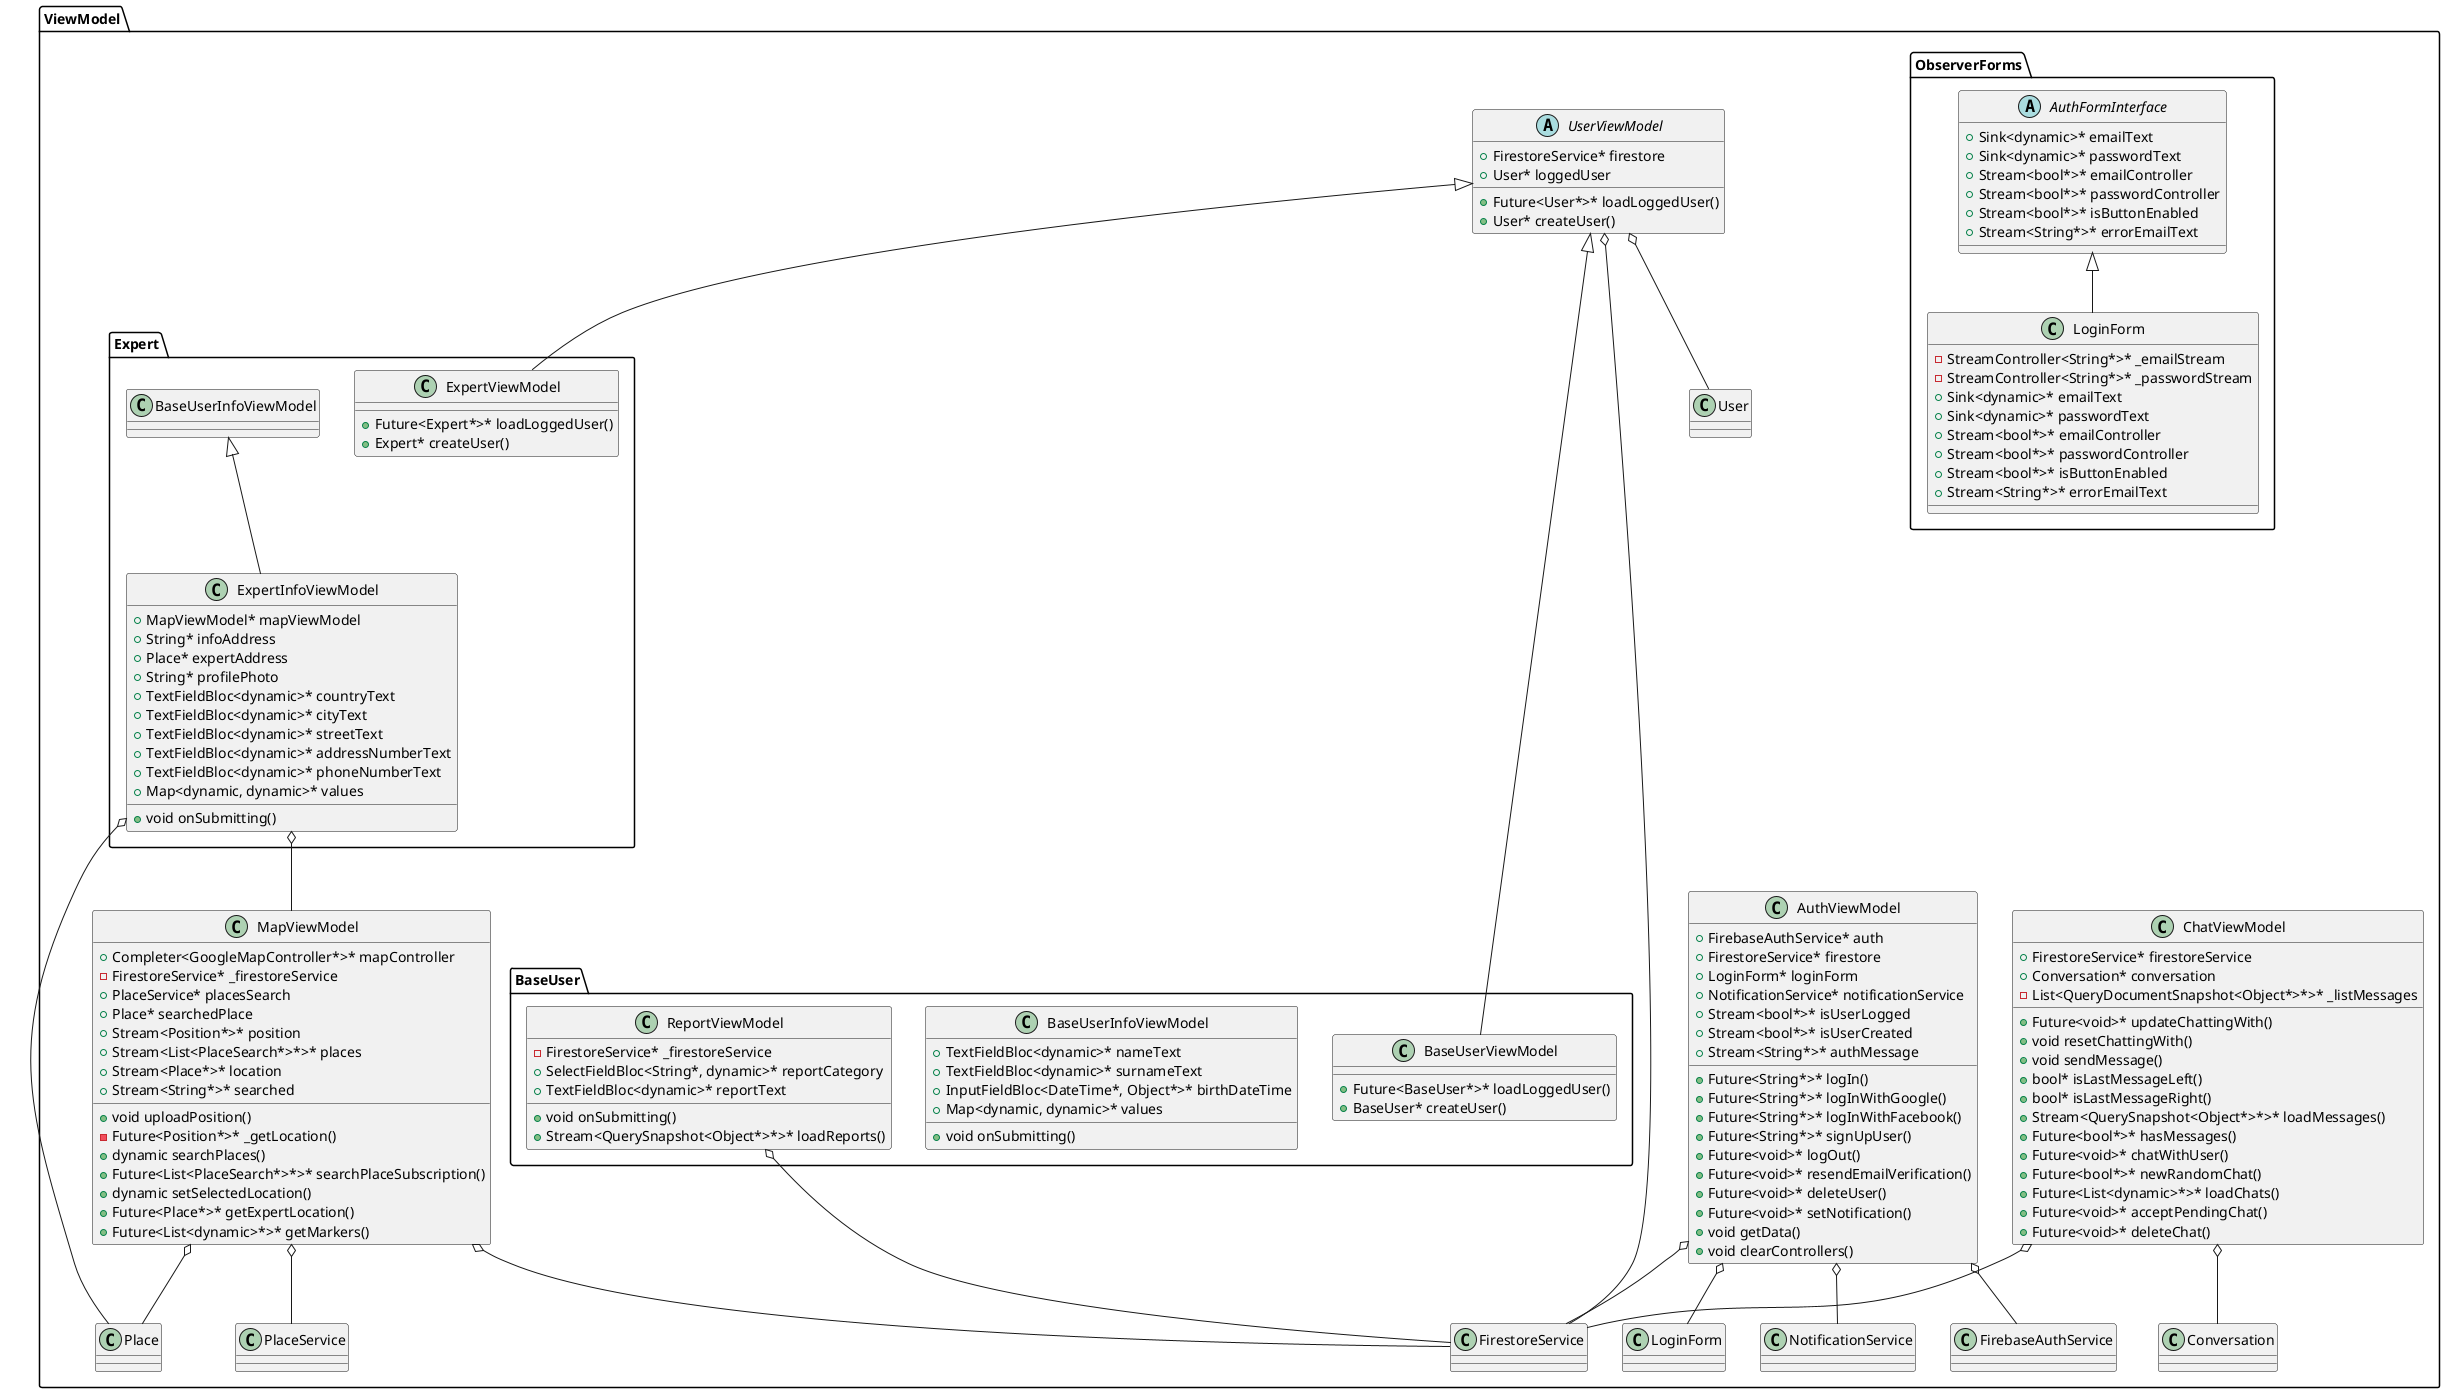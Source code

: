 @startuml ViewModelUML
package ViewModel {
    class "ChatViewModel" {
        +FirestoreService* firestoreService
        +Conversation* conversation
        -List<QueryDocumentSnapshot<Object*>*>* _listMessages
        +Future<void>* updateChattingWith()
        +void resetChattingWith()
        +void sendMessage()
        +bool* isLastMessageLeft()
        +bool* isLastMessageRight()
        +Stream<QuerySnapshot<Object*>*>* loadMessages()
        +Future<bool*>* hasMessages()
        +Future<void>* chatWithUser()
        +Future<bool*>* newRandomChat()
        +Future<List<dynamic>*>* loadChats()
        +Future<void>* acceptPendingChat()
        +Future<void>* deleteChat()
    }
    "ChatViewModel" o-- "FirestoreService"
    "ChatViewModel" o-- "Conversation"

    class "AuthViewModel" {
        +FirebaseAuthService* auth
        +FirestoreService* firestore
        +LoginForm* loginForm
        +NotificationService* notificationService
        +Stream<bool*>* isUserLogged
        +Stream<bool*>* isUserCreated
        +Stream<String*>* authMessage
        +Future<String*>* logIn()
        +Future<String*>* logInWithGoogle()
        +Future<String*>* logInWithFacebook()
        +Future<String*>* signUpUser()
        +Future<void>* logOut()
        +Future<void>* resendEmailVerification()
        +Future<void>* deleteUser()
        +Future<void>* setNotification()
        +void getData()
        +void clearControllers()
    }
    "AuthViewModel" o-- "FirebaseAuthService"
    "AuthViewModel" o-- "FirestoreService"
    "AuthViewModel" o-- "LoginForm"
    "AuthViewModel" o-- "NotificationService"

    abstract class "UserViewModel" {
        +FirestoreService* firestore
        +User* loggedUser
        +Future<User*>* loadLoggedUser()
        +User* createUser()
    }
    "UserViewModel" o-- "FirestoreService"
    "UserViewModel" o-- "User"

    class "MapViewModel" {
        +Completer<GoogleMapController*>* mapController
        -FirestoreService* _firestoreService
        +PlaceService* placesSearch
        +Place* searchedPlace
        +Stream<Position*>* position
        +Stream<List<PlaceSearch*>*>* places
        +Stream<Place*>* location
        +Stream<String*>* searched
        +void uploadPosition()
        -Future<Position*>* _getLocation()
        +dynamic searchPlaces()
        +Future<List<PlaceSearch*>*>* searchPlaceSubscription()
        +dynamic setSelectedLocation()
        +Future<Place*>* getExpertLocation()
        +Future<List<dynamic>*>* getMarkers()
    }
    "MapViewModel" o-- "FirestoreService"
    "MapViewModel" o-- "PlaceService"
    "MapViewModel" o-- "Place"

    package Expert {
        class "ExpertViewModel" {
            +Future<Expert*>* loadLoggedUser()
            +Expert* createUser()
        }
        "UserViewModel" <|-- "ExpertViewModel"

        class "ExpertInfoViewModel" {
            +MapViewModel* mapViewModel
            +String* infoAddress
            +Place* expertAddress
            +String* profilePhoto
            +TextFieldBloc<dynamic>* countryText
            +TextFieldBloc<dynamic>* cityText
            +TextFieldBloc<dynamic>* streetText
            +TextFieldBloc<dynamic>* addressNumberText
            +TextFieldBloc<dynamic>* phoneNumberText
            +Map<dynamic, dynamic>* values
            +void onSubmitting()
        }
        "BaseUserInfoViewModel" <|-- "ExpertInfoViewModel"
        "ExpertInfoViewModel" o-- "MapViewModel"
        "ExpertInfoViewModel" o-- "Place"
    }

    package BaseUser {
        class "BaseUserViewModel" {
            +Future<BaseUser*>* loadLoggedUser()
            +BaseUser* createUser()
        }
        "UserViewModel" <|-- "BaseUserViewModel"

        class "BaseUserInfoViewModel" {
            +TextFieldBloc<dynamic>* nameText
            +TextFieldBloc<dynamic>* surnameText
            +InputFieldBloc<DateTime*, Object*>* birthDateTime
            +Map<dynamic, dynamic>* values
            +void onSubmitting()
        }

        class "ReportViewModel" {
            -FirestoreService* _firestoreService
            +SelectFieldBloc<String*, dynamic>* reportCategory
            +TextFieldBloc<dynamic>* reportText
            +void onSubmitting()
            +Stream<QuerySnapshot<Object*>*>* loadReports()
        }
        "ReportViewModel" o-- "FirestoreService"
    }

    package ObserverForms {
        abstract class "AuthFormInterface" {
            +Sink<dynamic>* emailText
            +Sink<dynamic>* passwordText
            +Stream<bool*>* emailController
            +Stream<bool*>* passwordController
            +Stream<bool*>* isButtonEnabled
            +Stream<String*>* errorEmailText
        }

        class "LoginForm" {
            -StreamController<String*>* _emailStream
            -StreamController<String*>* _passwordStream
            +Sink<dynamic>* emailText
            +Sink<dynamic>* passwordText
            +Stream<bool*>* emailController
            +Stream<bool*>* passwordController
            +Stream<bool*>* isButtonEnabled
            +Stream<String*>* errorEmailText
        }
        "AuthFormInterface" <|-- "LoginForm"
    }
}
@enduml